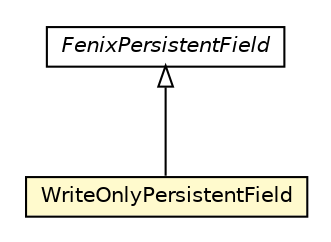#!/usr/local/bin/dot
#
# Class diagram 
# Generated by UMLGraph version 5.1 (http://www.umlgraph.org/)
#

digraph G {
	edge [fontname="Helvetica",fontsize=10,labelfontname="Helvetica",labelfontsize=10];
	node [fontname="Helvetica",fontsize=10,shape=plaintext];
	nodesep=0.25;
	ranksep=0.5;
	// pt.ist.fenixframework.backend.jvstmojb.ojb.WriteOnlyPersistentField
	c126393 [label=<<table title="pt.ist.fenixframework.backend.jvstmojb.ojb.WriteOnlyPersistentField" border="0" cellborder="1" cellspacing="0" cellpadding="2" port="p" bgcolor="lemonChiffon" href="./WriteOnlyPersistentField.html">
		<tr><td><table border="0" cellspacing="0" cellpadding="1">
<tr><td align="center" balign="center"> WriteOnlyPersistentField </td></tr>
		</table></td></tr>
		</table>>, fontname="Helvetica", fontcolor="black", fontsize=10.0];
	// pt.ist.fenixframework.backend.jvstmojb.ojb.FenixPersistentField
	c126398 [label=<<table title="pt.ist.fenixframework.backend.jvstmojb.ojb.FenixPersistentField" border="0" cellborder="1" cellspacing="0" cellpadding="2" port="p" href="./FenixPersistentField.html">
		<tr><td><table border="0" cellspacing="0" cellpadding="1">
<tr><td align="center" balign="center"><font face="Helvetica-Oblique"> FenixPersistentField </font></td></tr>
		</table></td></tr>
		</table>>, fontname="Helvetica", fontcolor="black", fontsize=10.0];
	//pt.ist.fenixframework.backend.jvstmojb.ojb.WriteOnlyPersistentField extends pt.ist.fenixframework.backend.jvstmojb.ojb.FenixPersistentField
	c126398:p -> c126393:p [dir=back,arrowtail=empty];
}

